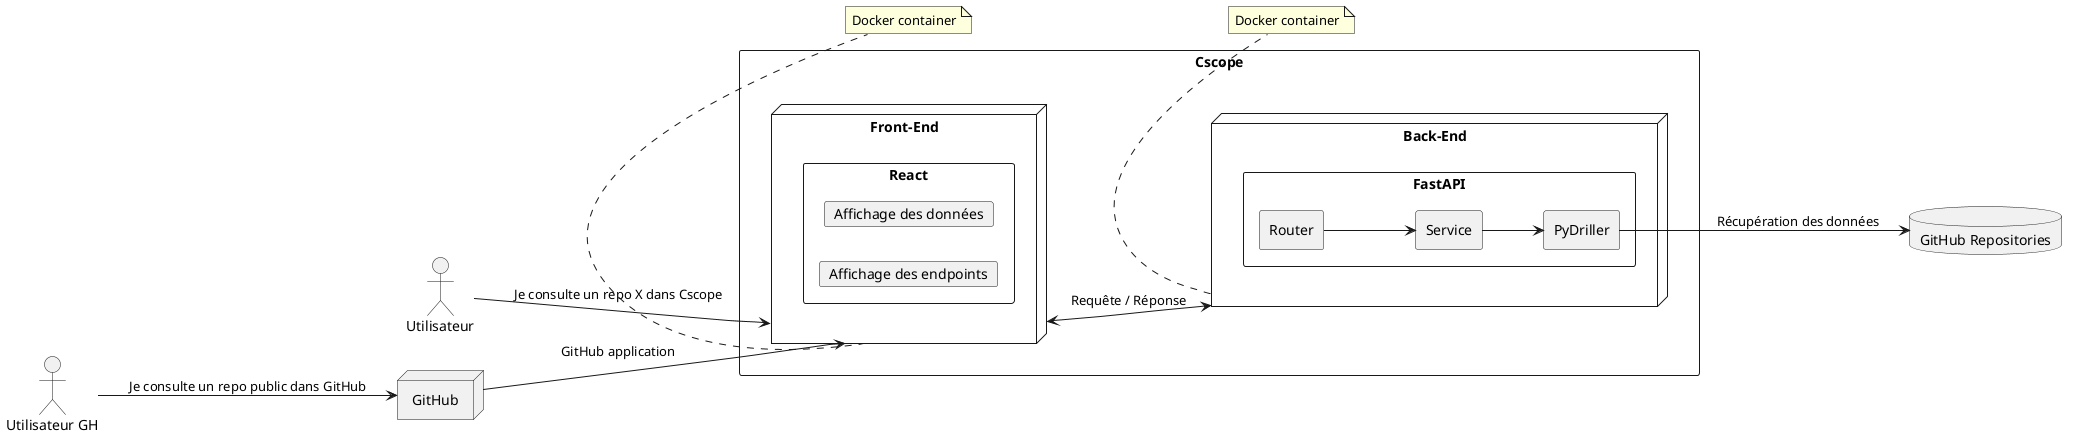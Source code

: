 @startuml

left to right direction
skinparam componentStyle rectangle

actor Utilisateur as U
actor "Utilisateur GH" as UGH

database "GitHub Repositories" as GHRepo

rectangle Cscope as CS {
    node "Front-End" as FE {
        component React {
            card "Affichage des données"
            card "Affichage des endpoints"
        }
    }

    node "Back-End" as BE {
        component FastAPI {
            component Router
            component Service
            component PyDriller
        }
    }
}


node GitHub as GH

U --> FE : "Je consulte un repo X dans Cscope"
UGH --> GH : "Je consulte un repo public dans GitHub"
GH --> FE : GitHub application
FE <--> BE : "Requête / Réponse"
PyDriller --> GHRepo : "Récupération des données"
Router --> Service
Service --> PyDriller

note bottom of FE
    Docker container
end note

note bottom of BE
    Docker container
end note

@enduml
